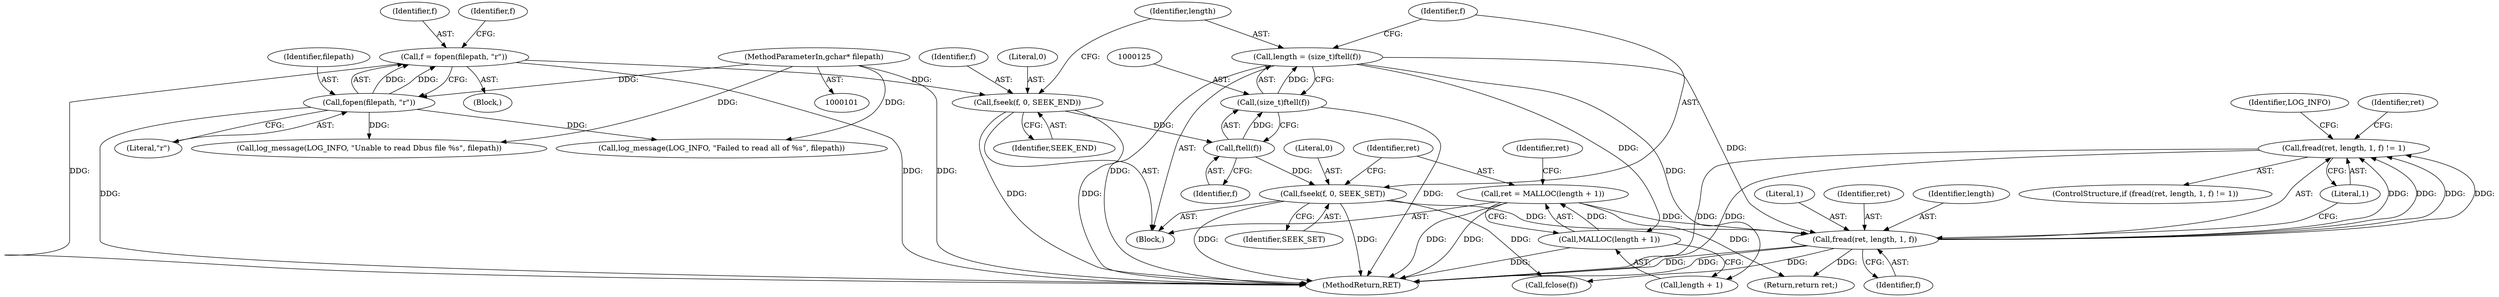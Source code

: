 digraph "0_keepalived_04f2d32871bb3b11d7dc024039952f2fe2750306_2@API" {
"1000142" [label="(Call,fread(ret, length, 1, f) != 1)"];
"1000143" [label="(Call,fread(ret, length, 1, f))"];
"1000132" [label="(Call,ret = MALLOC(length + 1))"];
"1000134" [label="(Call,MALLOC(length + 1))"];
"1000122" [label="(Call,length = (size_t)ftell(f))"];
"1000124" [label="(Call,(size_t)ftell(f))"];
"1000126" [label="(Call,ftell(f))"];
"1000118" [label="(Call,fseek(f, 0, SEEK_END))"];
"1000110" [label="(Call,f = fopen(filepath, \"r\"))"];
"1000112" [label="(Call,fopen(filepath, \"r\"))"];
"1000102" [label="(MethodParameterIn,gchar* filepath)"];
"1000128" [label="(Call,fseek(f, 0, SEEK_SET))"];
"1000156" [label="(Identifier,ret)"];
"1000110" [label="(Call,f = fopen(filepath, \"r\"))"];
"1000111" [label="(Identifier,f)"];
"1000112" [label="(Call,fopen(filepath, \"r\"))"];
"1000151" [label="(Identifier,LOG_INFO)"];
"1000148" [label="(Literal,1)"];
"1000114" [label="(Literal,\"r\")"];
"1000146" [label="(Literal,1)"];
"1000150" [label="(Call,log_message(LOG_INFO, \"Failed to read all of %s\", filepath))"];
"1000116" [label="(Identifier,f)"];
"1000117" [label="(Block,)"];
"1000141" [label="(ControlStructure,if (fread(ret, length, 1, f) != 1))"];
"1000166" [label="(Return,return ret;)"];
"1000121" [label="(Identifier,SEEK_END)"];
"1000139" [label="(Identifier,ret)"];
"1000127" [label="(Identifier,f)"];
"1000120" [label="(Literal,0)"];
"1000131" [label="(Identifier,SEEK_SET)"];
"1000160" [label="(Call,log_message(LOG_INFO, \"Unable to read Dbus file %s\", filepath))"];
"1000103" [label="(Block,)"];
"1000144" [label="(Identifier,ret)"];
"1000102" [label="(MethodParameterIn,gchar* filepath)"];
"1000126" [label="(Call,ftell(f))"];
"1000128" [label="(Call,fseek(f, 0, SEEK_SET))"];
"1000145" [label="(Identifier,length)"];
"1000164" [label="(Call,fclose(f))"];
"1000130" [label="(Literal,0)"];
"1000132" [label="(Call,ret = MALLOC(length + 1))"];
"1000129" [label="(Identifier,f)"];
"1000119" [label="(Identifier,f)"];
"1000123" [label="(Identifier,length)"];
"1000124" [label="(Call,(size_t)ftell(f))"];
"1000147" [label="(Identifier,f)"];
"1000133" [label="(Identifier,ret)"];
"1000142" [label="(Call,fread(ret, length, 1, f) != 1)"];
"1000118" [label="(Call,fseek(f, 0, SEEK_END))"];
"1000168" [label="(MethodReturn,RET)"];
"1000113" [label="(Identifier,filepath)"];
"1000135" [label="(Call,length + 1)"];
"1000122" [label="(Call,length = (size_t)ftell(f))"];
"1000134" [label="(Call,MALLOC(length + 1))"];
"1000143" [label="(Call,fread(ret, length, 1, f))"];
"1000142" -> "1000141"  [label="AST: "];
"1000142" -> "1000148"  [label="CFG: "];
"1000143" -> "1000142"  [label="AST: "];
"1000148" -> "1000142"  [label="AST: "];
"1000151" -> "1000142"  [label="CFG: "];
"1000156" -> "1000142"  [label="CFG: "];
"1000142" -> "1000168"  [label="DDG: "];
"1000142" -> "1000168"  [label="DDG: "];
"1000143" -> "1000142"  [label="DDG: "];
"1000143" -> "1000142"  [label="DDG: "];
"1000143" -> "1000142"  [label="DDG: "];
"1000143" -> "1000142"  [label="DDG: "];
"1000143" -> "1000147"  [label="CFG: "];
"1000144" -> "1000143"  [label="AST: "];
"1000145" -> "1000143"  [label="AST: "];
"1000146" -> "1000143"  [label="AST: "];
"1000147" -> "1000143"  [label="AST: "];
"1000148" -> "1000143"  [label="CFG: "];
"1000143" -> "1000168"  [label="DDG: "];
"1000143" -> "1000168"  [label="DDG: "];
"1000132" -> "1000143"  [label="DDG: "];
"1000122" -> "1000143"  [label="DDG: "];
"1000128" -> "1000143"  [label="DDG: "];
"1000143" -> "1000164"  [label="DDG: "];
"1000143" -> "1000166"  [label="DDG: "];
"1000132" -> "1000117"  [label="AST: "];
"1000132" -> "1000134"  [label="CFG: "];
"1000133" -> "1000132"  [label="AST: "];
"1000134" -> "1000132"  [label="AST: "];
"1000139" -> "1000132"  [label="CFG: "];
"1000132" -> "1000168"  [label="DDG: "];
"1000132" -> "1000168"  [label="DDG: "];
"1000134" -> "1000132"  [label="DDG: "];
"1000132" -> "1000166"  [label="DDG: "];
"1000134" -> "1000135"  [label="CFG: "];
"1000135" -> "1000134"  [label="AST: "];
"1000134" -> "1000168"  [label="DDG: "];
"1000122" -> "1000134"  [label="DDG: "];
"1000122" -> "1000117"  [label="AST: "];
"1000122" -> "1000124"  [label="CFG: "];
"1000123" -> "1000122"  [label="AST: "];
"1000124" -> "1000122"  [label="AST: "];
"1000129" -> "1000122"  [label="CFG: "];
"1000122" -> "1000168"  [label="DDG: "];
"1000124" -> "1000122"  [label="DDG: "];
"1000122" -> "1000135"  [label="DDG: "];
"1000124" -> "1000126"  [label="CFG: "];
"1000125" -> "1000124"  [label="AST: "];
"1000126" -> "1000124"  [label="AST: "];
"1000124" -> "1000168"  [label="DDG: "];
"1000126" -> "1000124"  [label="DDG: "];
"1000126" -> "1000127"  [label="CFG: "];
"1000127" -> "1000126"  [label="AST: "];
"1000118" -> "1000126"  [label="DDG: "];
"1000126" -> "1000128"  [label="DDG: "];
"1000118" -> "1000117"  [label="AST: "];
"1000118" -> "1000121"  [label="CFG: "];
"1000119" -> "1000118"  [label="AST: "];
"1000120" -> "1000118"  [label="AST: "];
"1000121" -> "1000118"  [label="AST: "];
"1000123" -> "1000118"  [label="CFG: "];
"1000118" -> "1000168"  [label="DDG: "];
"1000118" -> "1000168"  [label="DDG: "];
"1000110" -> "1000118"  [label="DDG: "];
"1000110" -> "1000103"  [label="AST: "];
"1000110" -> "1000112"  [label="CFG: "];
"1000111" -> "1000110"  [label="AST: "];
"1000112" -> "1000110"  [label="AST: "];
"1000116" -> "1000110"  [label="CFG: "];
"1000110" -> "1000168"  [label="DDG: "];
"1000110" -> "1000168"  [label="DDG: "];
"1000112" -> "1000110"  [label="DDG: "];
"1000112" -> "1000110"  [label="DDG: "];
"1000112" -> "1000114"  [label="CFG: "];
"1000113" -> "1000112"  [label="AST: "];
"1000114" -> "1000112"  [label="AST: "];
"1000112" -> "1000168"  [label="DDG: "];
"1000102" -> "1000112"  [label="DDG: "];
"1000112" -> "1000150"  [label="DDG: "];
"1000112" -> "1000160"  [label="DDG: "];
"1000102" -> "1000101"  [label="AST: "];
"1000102" -> "1000168"  [label="DDG: "];
"1000102" -> "1000150"  [label="DDG: "];
"1000102" -> "1000160"  [label="DDG: "];
"1000128" -> "1000117"  [label="AST: "];
"1000128" -> "1000131"  [label="CFG: "];
"1000129" -> "1000128"  [label="AST: "];
"1000130" -> "1000128"  [label="AST: "];
"1000131" -> "1000128"  [label="AST: "];
"1000133" -> "1000128"  [label="CFG: "];
"1000128" -> "1000168"  [label="DDG: "];
"1000128" -> "1000168"  [label="DDG: "];
"1000128" -> "1000164"  [label="DDG: "];
}
